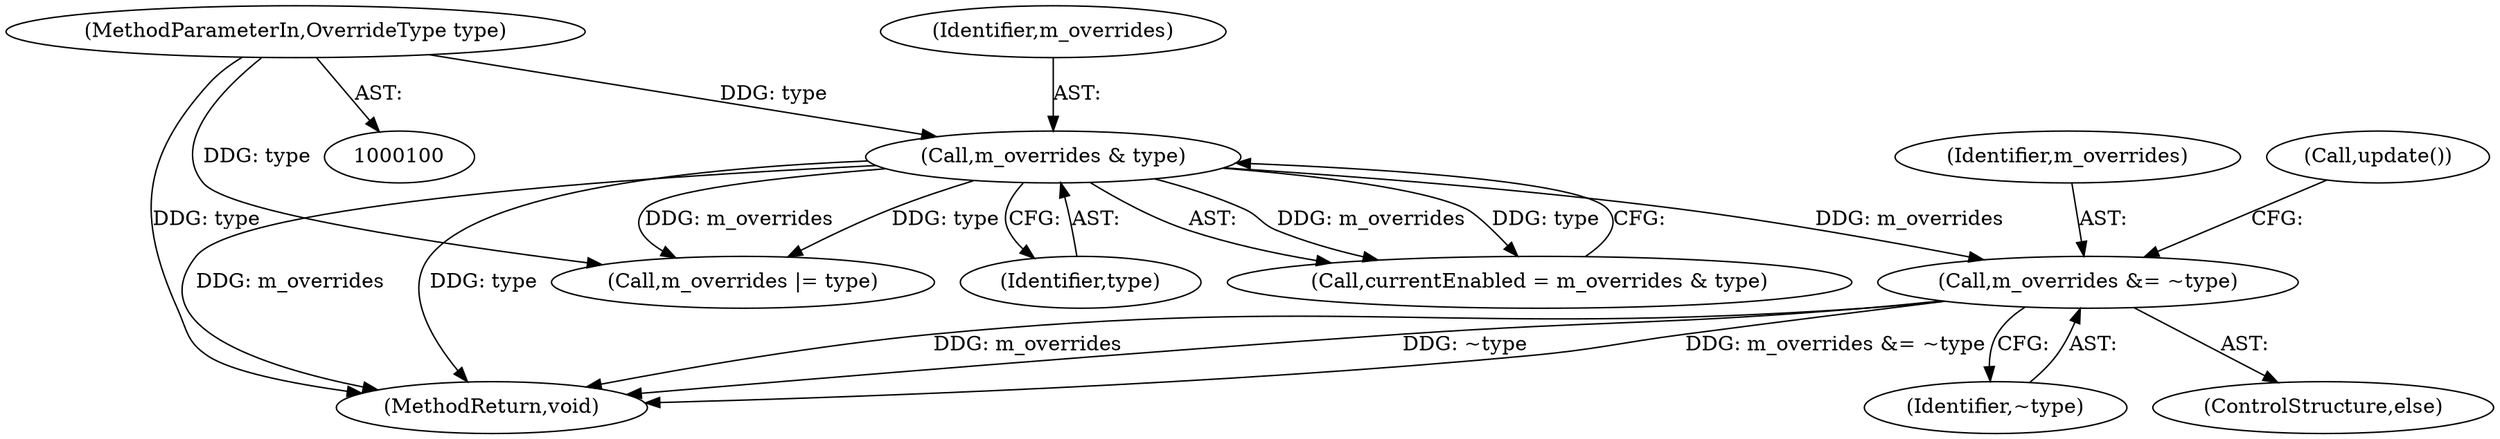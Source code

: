digraph "1_Chrome_d4cd2b2c0953ad7e9fa988c234eb9361be80fe81_4@del" {
"1000121" [label="(Call,m_overrides &= ~type)"];
"1000107" [label="(Call,m_overrides & type)"];
"1000101" [label="(MethodParameterIn,OverrideType type)"];
"1000120" [label="(ControlStructure,else)"];
"1000105" [label="(Call,currentEnabled = m_overrides & type)"];
"1000125" [label="(MethodReturn,void)"];
"1000101" [label="(MethodParameterIn,OverrideType type)"];
"1000117" [label="(Call,m_overrides |= type)"];
"1000107" [label="(Call,m_overrides & type)"];
"1000123" [label="(Identifier,~type)"];
"1000108" [label="(Identifier,m_overrides)"];
"1000122" [label="(Identifier,m_overrides)"];
"1000121" [label="(Call,m_overrides &= ~type)"];
"1000109" [label="(Identifier,type)"];
"1000124" [label="(Call,update())"];
"1000121" -> "1000120"  [label="AST: "];
"1000121" -> "1000123"  [label="CFG: "];
"1000122" -> "1000121"  [label="AST: "];
"1000123" -> "1000121"  [label="AST: "];
"1000124" -> "1000121"  [label="CFG: "];
"1000121" -> "1000125"  [label="DDG: ~type"];
"1000121" -> "1000125"  [label="DDG: m_overrides &= ~type"];
"1000121" -> "1000125"  [label="DDG: m_overrides"];
"1000107" -> "1000121"  [label="DDG: m_overrides"];
"1000107" -> "1000105"  [label="AST: "];
"1000107" -> "1000109"  [label="CFG: "];
"1000108" -> "1000107"  [label="AST: "];
"1000109" -> "1000107"  [label="AST: "];
"1000105" -> "1000107"  [label="CFG: "];
"1000107" -> "1000125"  [label="DDG: m_overrides"];
"1000107" -> "1000125"  [label="DDG: type"];
"1000107" -> "1000105"  [label="DDG: m_overrides"];
"1000107" -> "1000105"  [label="DDG: type"];
"1000101" -> "1000107"  [label="DDG: type"];
"1000107" -> "1000117"  [label="DDG: m_overrides"];
"1000107" -> "1000117"  [label="DDG: type"];
"1000101" -> "1000100"  [label="AST: "];
"1000101" -> "1000125"  [label="DDG: type"];
"1000101" -> "1000117"  [label="DDG: type"];
}
